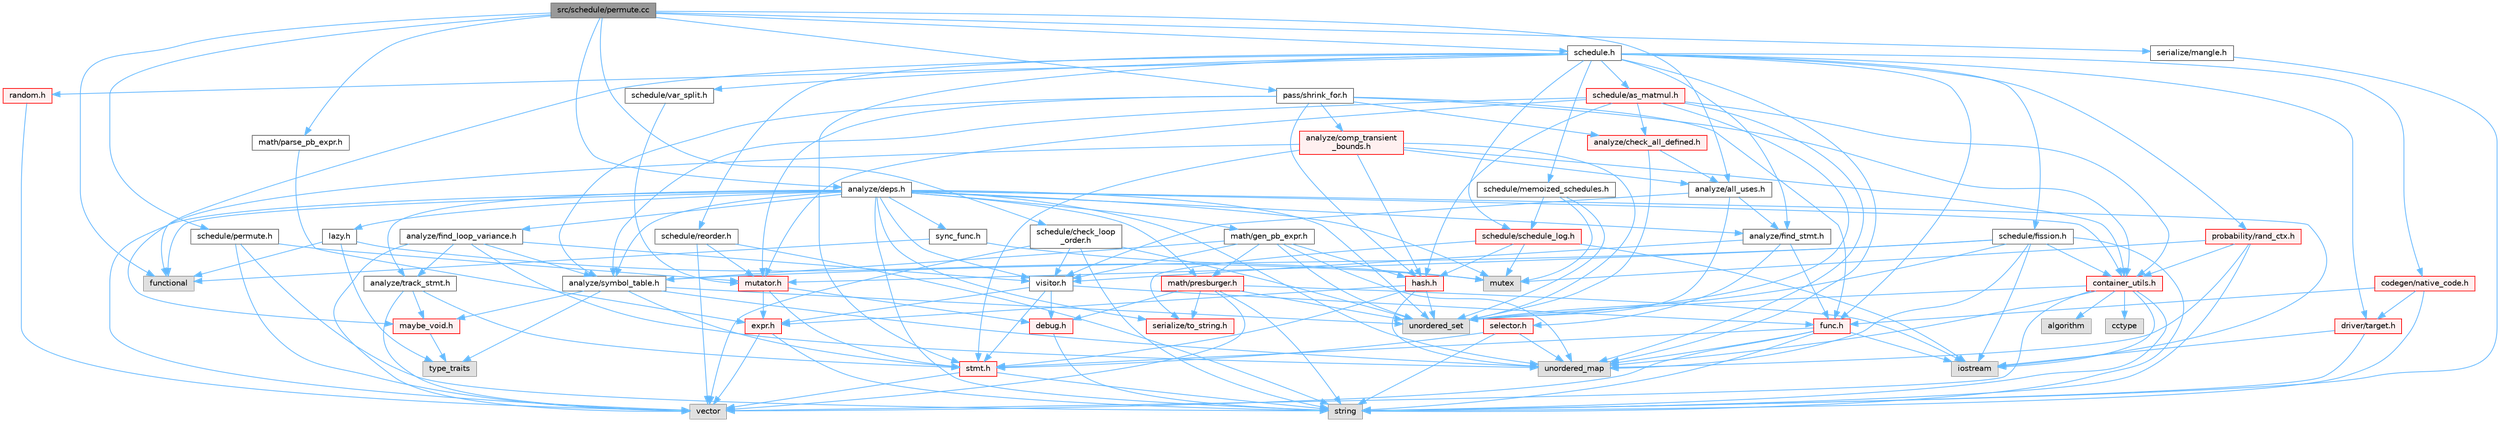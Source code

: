 digraph "src/schedule/permute.cc"
{
 // LATEX_PDF_SIZE
  bgcolor="transparent";
  edge [fontname=Helvetica,fontsize=10,labelfontname=Helvetica,labelfontsize=10];
  node [fontname=Helvetica,fontsize=10,shape=box,height=0.2,width=0.4];
  Node1 [label="src/schedule/permute.cc",height=0.2,width=0.4,color="gray40", fillcolor="grey60", style="filled", fontcolor="black",tooltip=" "];
  Node1 -> Node2 [color="steelblue1",style="solid"];
  Node2 [label="functional",height=0.2,width=0.4,color="grey60", fillcolor="#E0E0E0", style="filled",tooltip=" "];
  Node1 -> Node3 [color="steelblue1",style="solid"];
  Node3 [label="analyze/all_uses.h",height=0.2,width=0.4,color="grey40", fillcolor="white", style="filled",URL="$all__uses_8h.html",tooltip=" "];
  Node3 -> Node4 [color="steelblue1",style="solid"];
  Node4 [label="unordered_set",height=0.2,width=0.4,color="grey60", fillcolor="#E0E0E0", style="filled",tooltip=" "];
  Node3 -> Node5 [color="steelblue1",style="solid"];
  Node5 [label="analyze/find_stmt.h",height=0.2,width=0.4,color="grey40", fillcolor="white", style="filled",URL="$find__stmt_8h.html",tooltip=" "];
  Node5 -> Node6 [color="steelblue1",style="solid"];
  Node6 [label="func.h",height=0.2,width=0.4,color="red", fillcolor="#FFF0F0", style="filled",URL="$func_8h.html",tooltip=" "];
  Node6 -> Node7 [color="steelblue1",style="solid"];
  Node7 [label="iostream",height=0.2,width=0.4,color="grey60", fillcolor="#E0E0E0", style="filled",tooltip=" "];
  Node6 -> Node8 [color="steelblue1",style="solid"];
  Node8 [label="string",height=0.2,width=0.4,color="grey60", fillcolor="#E0E0E0", style="filled",tooltip=" "];
  Node6 -> Node9 [color="steelblue1",style="solid"];
  Node9 [label="unordered_map",height=0.2,width=0.4,color="grey60", fillcolor="#E0E0E0", style="filled",tooltip=" "];
  Node6 -> Node11 [color="steelblue1",style="solid"];
  Node11 [label="vector",height=0.2,width=0.4,color="grey60", fillcolor="#E0E0E0", style="filled",tooltip=" "];
  Node6 -> Node49 [color="steelblue1",style="solid"];
  Node49 [label="stmt.h",height=0.2,width=0.4,color="red", fillcolor="#FFF0F0", style="filled",URL="$stmt_8h.html",tooltip=" "];
  Node49 -> Node8 [color="steelblue1",style="solid"];
  Node49 -> Node11 [color="steelblue1",style="solid"];
  Node5 -> Node55 [color="steelblue1",style="solid"];
  Node55 [label="selector.h",height=0.2,width=0.4,color="red", fillcolor="#FFF0F0", style="filled",URL="$selector_8h.html",tooltip=" "];
  Node55 -> Node8 [color="steelblue1",style="solid"];
  Node55 -> Node9 [color="steelblue1",style="solid"];
  Node55 -> Node49 [color="steelblue1",style="solid"];
  Node5 -> Node56 [color="steelblue1",style="solid"];
  Node56 [label="visitor.h",height=0.2,width=0.4,color="grey40", fillcolor="white", style="filled",URL="$visitor_8h.html",tooltip=" "];
  Node56 -> Node57 [color="steelblue1",style="solid"];
  Node57 [label="debug.h",height=0.2,width=0.4,color="red", fillcolor="#FFF0F0", style="filled",URL="$debug_8h.html",tooltip=" "];
  Node57 -> Node8 [color="steelblue1",style="solid"];
  Node56 -> Node42 [color="steelblue1",style="solid"];
  Node42 [label="expr.h",height=0.2,width=0.4,color="red", fillcolor="#FFF0F0", style="filled",URL="$expr_8h.html",tooltip=" "];
  Node42 -> Node8 [color="steelblue1",style="solid"];
  Node42 -> Node11 [color="steelblue1",style="solid"];
  Node56 -> Node6 [color="steelblue1",style="solid"];
  Node56 -> Node49 [color="steelblue1",style="solid"];
  Node3 -> Node56 [color="steelblue1",style="solid"];
  Node1 -> Node61 [color="steelblue1",style="solid"];
  Node61 [label="analyze/deps.h",height=0.2,width=0.4,color="grey40", fillcolor="white", style="filled",URL="$deps_8h.html",tooltip=" "];
  Node61 -> Node2 [color="steelblue1",style="solid"];
  Node61 -> Node7 [color="steelblue1",style="solid"];
  Node61 -> Node59 [color="steelblue1",style="solid"];
  Node59 [label="mutex",height=0.2,width=0.4,color="grey60", fillcolor="#E0E0E0", style="filled",tooltip=" "];
  Node61 -> Node8 [color="steelblue1",style="solid"];
  Node61 -> Node9 [color="steelblue1",style="solid"];
  Node61 -> Node4 [color="steelblue1",style="solid"];
  Node61 -> Node11 [color="steelblue1",style="solid"];
  Node61 -> Node62 [color="steelblue1",style="solid"];
  Node62 [label="analyze/find_loop_variance.h",height=0.2,width=0.4,color="grey40", fillcolor="white", style="filled",URL="$find__loop__variance_8h.html",tooltip=" "];
  Node62 -> Node9 [color="steelblue1",style="solid"];
  Node62 -> Node11 [color="steelblue1",style="solid"];
  Node62 -> Node63 [color="steelblue1",style="solid"];
  Node63 [label="analyze/symbol_table.h",height=0.2,width=0.4,color="grey40", fillcolor="white", style="filled",URL="$symbol__table_8h.html",tooltip=" "];
  Node63 -> Node22 [color="steelblue1",style="solid"];
  Node22 [label="type_traits",height=0.2,width=0.4,color="grey60", fillcolor="#E0E0E0", style="filled",tooltip=" "];
  Node63 -> Node9 [color="steelblue1",style="solid"];
  Node63 -> Node4 [color="steelblue1",style="solid"];
  Node63 -> Node64 [color="steelblue1",style="solid"];
  Node64 [label="maybe_void.h",height=0.2,width=0.4,color="red", fillcolor="#FFF0F0", style="filled",URL="$maybe__void_8h.html",tooltip=" "];
  Node64 -> Node22 [color="steelblue1",style="solid"];
  Node63 -> Node49 [color="steelblue1",style="solid"];
  Node62 -> Node65 [color="steelblue1",style="solid"];
  Node65 [label="analyze/track_stmt.h",height=0.2,width=0.4,color="grey40", fillcolor="white", style="filled",URL="$track__stmt_8h.html",tooltip=" "];
  Node65 -> Node11 [color="steelblue1",style="solid"];
  Node65 -> Node64 [color="steelblue1",style="solid"];
  Node65 -> Node49 [color="steelblue1",style="solid"];
  Node62 -> Node56 [color="steelblue1",style="solid"];
  Node61 -> Node5 [color="steelblue1",style="solid"];
  Node61 -> Node63 [color="steelblue1",style="solid"];
  Node61 -> Node65 [color="steelblue1",style="solid"];
  Node61 -> Node33 [color="steelblue1",style="solid"];
  Node33 [label="container_utils.h",height=0.2,width=0.4,color="red", fillcolor="#FFF0F0", style="filled",URL="$container__utils_8h.html",tooltip=" "];
  Node33 -> Node34 [color="steelblue1",style="solid"];
  Node34 [label="algorithm",height=0.2,width=0.4,color="grey60", fillcolor="#E0E0E0", style="filled",tooltip=" "];
  Node33 -> Node35 [color="steelblue1",style="solid"];
  Node35 [label="cctype",height=0.2,width=0.4,color="grey60", fillcolor="#E0E0E0", style="filled",tooltip=" "];
  Node33 -> Node7 [color="steelblue1",style="solid"];
  Node33 -> Node8 [color="steelblue1",style="solid"];
  Node33 -> Node9 [color="steelblue1",style="solid"];
  Node33 -> Node4 [color="steelblue1",style="solid"];
  Node33 -> Node11 [color="steelblue1",style="solid"];
  Node61 -> Node66 [color="steelblue1",style="solid"];
  Node66 [label="lazy.h",height=0.2,width=0.4,color="grey40", fillcolor="white", style="filled",URL="$lazy_8h.html",tooltip=" "];
  Node66 -> Node2 [color="steelblue1",style="solid"];
  Node66 -> Node59 [color="steelblue1",style="solid"];
  Node66 -> Node22 [color="steelblue1",style="solid"];
  Node61 -> Node67 [color="steelblue1",style="solid"];
  Node67 [label="math/gen_pb_expr.h",height=0.2,width=0.4,color="grey40", fillcolor="white", style="filled",URL="$gen__pb__expr_8h.html",tooltip=" "];
  Node67 -> Node9 [color="steelblue1",style="solid"];
  Node67 -> Node4 [color="steelblue1",style="solid"];
  Node67 -> Node63 [color="steelblue1",style="solid"];
  Node67 -> Node68 [color="steelblue1",style="solid"];
  Node68 [label="hash.h",height=0.2,width=0.4,color="red", fillcolor="#FFF0F0", style="filled",URL="$hash_8h.html",tooltip=" "];
  Node68 -> Node9 [color="steelblue1",style="solid"];
  Node68 -> Node4 [color="steelblue1",style="solid"];
  Node68 -> Node42 [color="steelblue1",style="solid"];
  Node68 -> Node49 [color="steelblue1",style="solid"];
  Node67 -> Node69 [color="steelblue1",style="solid"];
  Node69 [label="math/presburger.h",height=0.2,width=0.4,color="red", fillcolor="#FFF0F0", style="filled",URL="$presburger_8h.html",tooltip=" "];
  Node69 -> Node7 [color="steelblue1",style="solid"];
  Node69 -> Node8 [color="steelblue1",style="solid"];
  Node69 -> Node4 [color="steelblue1",style="solid"];
  Node69 -> Node11 [color="steelblue1",style="solid"];
  Node69 -> Node57 [color="steelblue1",style="solid"];
  Node69 -> Node28 [color="steelblue1",style="solid"];
  Node28 [label="serialize/to_string.h",height=0.2,width=0.4,color="red", fillcolor="#FFF0F0", style="filled",URL="$to__string_8h.html",tooltip=" "];
  Node67 -> Node56 [color="steelblue1",style="solid"];
  Node61 -> Node69 [color="steelblue1",style="solid"];
  Node61 -> Node28 [color="steelblue1",style="solid"];
  Node61 -> Node81 [color="steelblue1",style="solid"];
  Node81 [label="sync_func.h",height=0.2,width=0.4,color="grey40", fillcolor="white", style="filled",URL="$sync__func_8h.html",tooltip=" "];
  Node81 -> Node2 [color="steelblue1",style="solid"];
  Node81 -> Node59 [color="steelblue1",style="solid"];
  Node61 -> Node56 [color="steelblue1",style="solid"];
  Node1 -> Node82 [color="steelblue1",style="solid"];
  Node82 [label="math/parse_pb_expr.h",height=0.2,width=0.4,color="grey40", fillcolor="white", style="filled",URL="$parse__pb__expr_8h.html",tooltip=" "];
  Node82 -> Node42 [color="steelblue1",style="solid"];
  Node1 -> Node83 [color="steelblue1",style="solid"];
  Node83 [label="pass/shrink_for.h",height=0.2,width=0.4,color="grey40", fillcolor="white", style="filled",URL="$shrink__for_8h.html",tooltip=" "];
  Node83 -> Node84 [color="steelblue1",style="solid"];
  Node84 [label="analyze/check_all_defined.h",height=0.2,width=0.4,color="red", fillcolor="#FFF0F0", style="filled",URL="$check__all__defined_8h.html",tooltip=" "];
  Node84 -> Node4 [color="steelblue1",style="solid"];
  Node84 -> Node3 [color="steelblue1",style="solid"];
  Node83 -> Node85 [color="steelblue1",style="solid"];
  Node85 [label="analyze/comp_transient\l_bounds.h",height=0.2,width=0.4,color="red", fillcolor="#FFF0F0", style="filled",URL="$comp__transient__bounds_8h.html",tooltip=" "];
  Node85 -> Node4 [color="steelblue1",style="solid"];
  Node85 -> Node3 [color="steelblue1",style="solid"];
  Node85 -> Node33 [color="steelblue1",style="solid"];
  Node85 -> Node68 [color="steelblue1",style="solid"];
  Node85 -> Node64 [color="steelblue1",style="solid"];
  Node85 -> Node49 [color="steelblue1",style="solid"];
  Node83 -> Node63 [color="steelblue1",style="solid"];
  Node83 -> Node33 [color="steelblue1",style="solid"];
  Node83 -> Node6 [color="steelblue1",style="solid"];
  Node83 -> Node68 [color="steelblue1",style="solid"];
  Node83 -> Node93 [color="steelblue1",style="solid"];
  Node93 [label="mutator.h",height=0.2,width=0.4,color="red", fillcolor="#FFF0F0", style="filled",URL="$mutator_8h.html",tooltip=" "];
  Node93 -> Node57 [color="steelblue1",style="solid"];
  Node93 -> Node42 [color="steelblue1",style="solid"];
  Node93 -> Node49 [color="steelblue1",style="solid"];
  Node1 -> Node94 [color="steelblue1",style="solid"];
  Node94 [label="schedule.h",height=0.2,width=0.4,color="grey40", fillcolor="white", style="filled",URL="$schedule_8h.html",tooltip=" "];
  Node94 -> Node2 [color="steelblue1",style="solid"];
  Node94 -> Node9 [color="steelblue1",style="solid"];
  Node94 -> Node5 [color="steelblue1",style="solid"];
  Node94 -> Node95 [color="steelblue1",style="solid"];
  Node95 [label="codegen/native_code.h",height=0.2,width=0.4,color="red", fillcolor="#FFF0F0", style="filled",URL="$native__code_8h.html",tooltip=" "];
  Node95 -> Node8 [color="steelblue1",style="solid"];
  Node95 -> Node47 [color="steelblue1",style="solid"];
  Node47 [label="driver/target.h",height=0.2,width=0.4,color="red", fillcolor="#FFF0F0", style="filled",URL="$target_8h.html",tooltip=" "];
  Node47 -> Node7 [color="steelblue1",style="solid"];
  Node47 -> Node8 [color="steelblue1",style="solid"];
  Node95 -> Node6 [color="steelblue1",style="solid"];
  Node94 -> Node47 [color="steelblue1",style="solid"];
  Node94 -> Node6 [color="steelblue1",style="solid"];
  Node94 -> Node96 [color="steelblue1",style="solid"];
  Node96 [label="probability/rand_ctx.h",height=0.2,width=0.4,color="red", fillcolor="#FFF0F0", style="filled",URL="$rand__ctx_8h.html",tooltip=" "];
  Node96 -> Node59 [color="steelblue1",style="solid"];
  Node96 -> Node8 [color="steelblue1",style="solid"];
  Node96 -> Node9 [color="steelblue1",style="solid"];
  Node96 -> Node33 [color="steelblue1",style="solid"];
  Node94 -> Node105 [color="steelblue1",style="solid"];
  Node105 [label="random.h",height=0.2,width=0.4,color="red", fillcolor="#FFF0F0", style="filled",URL="$random_8h.html",tooltip=" "];
  Node105 -> Node11 [color="steelblue1",style="solid"];
  Node94 -> Node106 [color="steelblue1",style="solid"];
  Node106 [label="schedule/as_matmul.h",height=0.2,width=0.4,color="red", fillcolor="#FFF0F0", style="filled",URL="$as__matmul_8h.html",tooltip=" "];
  Node106 -> Node9 [color="steelblue1",style="solid"];
  Node106 -> Node4 [color="steelblue1",style="solid"];
  Node106 -> Node84 [color="steelblue1",style="solid"];
  Node106 -> Node63 [color="steelblue1",style="solid"];
  Node106 -> Node33 [color="steelblue1",style="solid"];
  Node106 -> Node68 [color="steelblue1",style="solid"];
  Node106 -> Node93 [color="steelblue1",style="solid"];
  Node94 -> Node107 [color="steelblue1",style="solid"];
  Node107 [label="schedule/fission.h",height=0.2,width=0.4,color="grey40", fillcolor="white", style="filled",URL="$fission_8h.html",tooltip=" "];
  Node107 -> Node7 [color="steelblue1",style="solid"];
  Node107 -> Node8 [color="steelblue1",style="solid"];
  Node107 -> Node9 [color="steelblue1",style="solid"];
  Node107 -> Node4 [color="steelblue1",style="solid"];
  Node107 -> Node63 [color="steelblue1",style="solid"];
  Node107 -> Node33 [color="steelblue1",style="solid"];
  Node107 -> Node93 [color="steelblue1",style="solid"];
  Node94 -> Node108 [color="steelblue1",style="solid"];
  Node108 [label="schedule/memoized_schedules.h",height=0.2,width=0.4,color="grey40", fillcolor="white", style="filled",URL="$memoized__schedules_8h.html",tooltip=" "];
  Node108 -> Node59 [color="steelblue1",style="solid"];
  Node108 -> Node4 [color="steelblue1",style="solid"];
  Node108 -> Node109 [color="steelblue1",style="solid"];
  Node109 [label="schedule/schedule_log.h",height=0.2,width=0.4,color="red", fillcolor="#FFF0F0", style="filled",URL="$schedule__log_8h.html",tooltip=" "];
  Node109 -> Node7 [color="steelblue1",style="solid"];
  Node109 -> Node59 [color="steelblue1",style="solid"];
  Node109 -> Node68 [color="steelblue1",style="solid"];
  Node109 -> Node28 [color="steelblue1",style="solid"];
  Node94 -> Node111 [color="steelblue1",style="solid"];
  Node111 [label="schedule/reorder.h",height=0.2,width=0.4,color="grey40", fillcolor="white", style="filled",URL="$reorder_8h.html",tooltip=" "];
  Node111 -> Node8 [color="steelblue1",style="solid"];
  Node111 -> Node11 [color="steelblue1",style="solid"];
  Node111 -> Node93 [color="steelblue1",style="solid"];
  Node94 -> Node109 [color="steelblue1",style="solid"];
  Node94 -> Node112 [color="steelblue1",style="solid"];
  Node112 [label="schedule/var_split.h",height=0.2,width=0.4,color="grey40", fillcolor="white", style="filled",URL="$var__split_8h.html",tooltip=" "];
  Node112 -> Node93 [color="steelblue1",style="solid"];
  Node94 -> Node49 [color="steelblue1",style="solid"];
  Node1 -> Node113 [color="steelblue1",style="solid"];
  Node113 [label="schedule/check_loop\l_order.h",height=0.2,width=0.4,color="grey40", fillcolor="white", style="filled",URL="$check__loop__order_8h.html",tooltip=" "];
  Node113 -> Node8 [color="steelblue1",style="solid"];
  Node113 -> Node4 [color="steelblue1",style="solid"];
  Node113 -> Node11 [color="steelblue1",style="solid"];
  Node113 -> Node56 [color="steelblue1",style="solid"];
  Node1 -> Node114 [color="steelblue1",style="solid"];
  Node114 [label="schedule/permute.h",height=0.2,width=0.4,color="grey40", fillcolor="white", style="filled",URL="$permute_8h.html",tooltip=" "];
  Node114 -> Node8 [color="steelblue1",style="solid"];
  Node114 -> Node11 [color="steelblue1",style="solid"];
  Node114 -> Node93 [color="steelblue1",style="solid"];
  Node1 -> Node115 [color="steelblue1",style="solid"];
  Node115 [label="serialize/mangle.h",height=0.2,width=0.4,color="grey40", fillcolor="white", style="filled",URL="$mangle_8h.html",tooltip=" "];
  Node115 -> Node8 [color="steelblue1",style="solid"];
}
